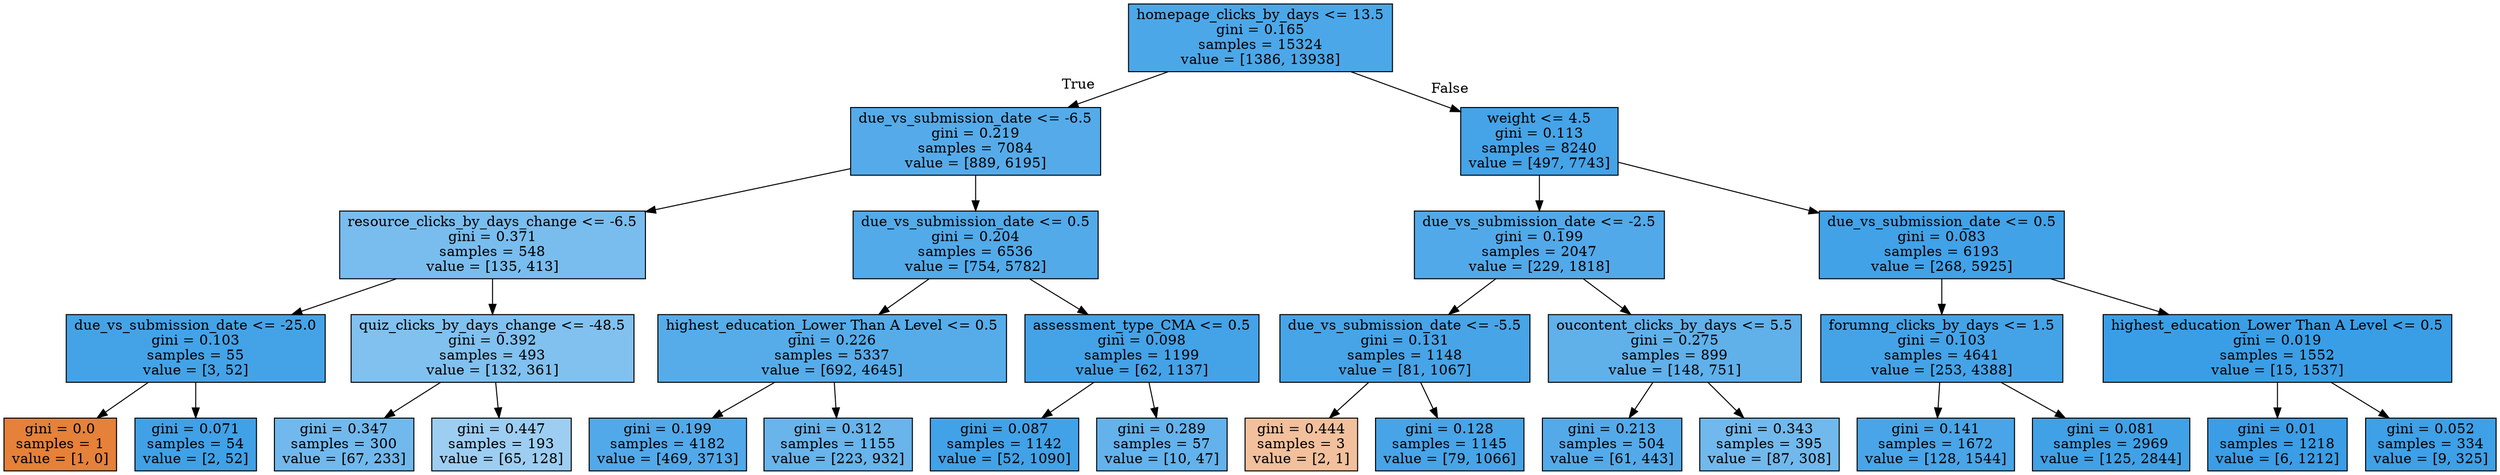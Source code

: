 digraph Tree {
node [shape=box, style="filled", color="black"] ;
0 [label="homepage_clicks_by_days <= 13.5\ngini = 0.165\nsamples = 15324\nvalue = [1386, 13938]", fillcolor="#399de5e6"] ;
1 [label="due_vs_submission_date <= -6.5\ngini = 0.219\nsamples = 7084\nvalue = [889, 6195]", fillcolor="#399de5da"] ;
0 -> 1 [labeldistance=2.5, labelangle=45, headlabel="True"] ;
2 [label="resource_clicks_by_days_change <= -6.5\ngini = 0.371\nsamples = 548\nvalue = [135, 413]", fillcolor="#399de5ac"] ;
1 -> 2 ;
3 [label="due_vs_submission_date <= -25.0\ngini = 0.103\nsamples = 55\nvalue = [3, 52]", fillcolor="#399de5f0"] ;
2 -> 3 ;
4 [label="gini = 0.0\nsamples = 1\nvalue = [1, 0]", fillcolor="#e58139ff"] ;
3 -> 4 ;
5 [label="gini = 0.071\nsamples = 54\nvalue = [2, 52]", fillcolor="#399de5f5"] ;
3 -> 5 ;
6 [label="quiz_clicks_by_days_change <= -48.5\ngini = 0.392\nsamples = 493\nvalue = [132, 361]", fillcolor="#399de5a2"] ;
2 -> 6 ;
7 [label="gini = 0.347\nsamples = 300\nvalue = [67, 233]", fillcolor="#399de5b6"] ;
6 -> 7 ;
8 [label="gini = 0.447\nsamples = 193\nvalue = [65, 128]", fillcolor="#399de57e"] ;
6 -> 8 ;
9 [label="due_vs_submission_date <= 0.5\ngini = 0.204\nsamples = 6536\nvalue = [754, 5782]", fillcolor="#399de5de"] ;
1 -> 9 ;
10 [label="highest_education_Lower Than A Level <= 0.5\ngini = 0.226\nsamples = 5337\nvalue = [692, 4645]", fillcolor="#399de5d9"] ;
9 -> 10 ;
11 [label="gini = 0.199\nsamples = 4182\nvalue = [469, 3713]", fillcolor="#399de5df"] ;
10 -> 11 ;
12 [label="gini = 0.312\nsamples = 1155\nvalue = [223, 932]", fillcolor="#399de5c2"] ;
10 -> 12 ;
13 [label="assessment_type_CMA <= 0.5\ngini = 0.098\nsamples = 1199\nvalue = [62, 1137]", fillcolor="#399de5f1"] ;
9 -> 13 ;
14 [label="gini = 0.087\nsamples = 1142\nvalue = [52, 1090]", fillcolor="#399de5f3"] ;
13 -> 14 ;
15 [label="gini = 0.289\nsamples = 57\nvalue = [10, 47]", fillcolor="#399de5c9"] ;
13 -> 15 ;
16 [label="weight <= 4.5\ngini = 0.113\nsamples = 8240\nvalue = [497, 7743]", fillcolor="#399de5ef"] ;
0 -> 16 [labeldistance=2.5, labelangle=-45, headlabel="False"] ;
17 [label="due_vs_submission_date <= -2.5\ngini = 0.199\nsamples = 2047\nvalue = [229, 1818]", fillcolor="#399de5df"] ;
16 -> 17 ;
18 [label="due_vs_submission_date <= -5.5\ngini = 0.131\nsamples = 1148\nvalue = [81, 1067]", fillcolor="#399de5ec"] ;
17 -> 18 ;
19 [label="gini = 0.444\nsamples = 3\nvalue = [2, 1]", fillcolor="#e581397f"] ;
18 -> 19 ;
20 [label="gini = 0.128\nsamples = 1145\nvalue = [79, 1066]", fillcolor="#399de5ec"] ;
18 -> 20 ;
21 [label="oucontent_clicks_by_days <= 5.5\ngini = 0.275\nsamples = 899\nvalue = [148, 751]", fillcolor="#399de5cd"] ;
17 -> 21 ;
22 [label="gini = 0.213\nsamples = 504\nvalue = [61, 443]", fillcolor="#399de5dc"] ;
21 -> 22 ;
23 [label="gini = 0.343\nsamples = 395\nvalue = [87, 308]", fillcolor="#399de5b7"] ;
21 -> 23 ;
24 [label="due_vs_submission_date <= 0.5\ngini = 0.083\nsamples = 6193\nvalue = [268, 5925]", fillcolor="#399de5f3"] ;
16 -> 24 ;
25 [label="forumng_clicks_by_days <= 1.5\ngini = 0.103\nsamples = 4641\nvalue = [253, 4388]", fillcolor="#399de5f0"] ;
24 -> 25 ;
26 [label="gini = 0.141\nsamples = 1672\nvalue = [128, 1544]", fillcolor="#399de5ea"] ;
25 -> 26 ;
27 [label="gini = 0.081\nsamples = 2969\nvalue = [125, 2844]", fillcolor="#399de5f4"] ;
25 -> 27 ;
28 [label="highest_education_Lower Than A Level <= 0.5\ngini = 0.019\nsamples = 1552\nvalue = [15, 1537]", fillcolor="#399de5fd"] ;
24 -> 28 ;
29 [label="gini = 0.01\nsamples = 1218\nvalue = [6, 1212]", fillcolor="#399de5fe"] ;
28 -> 29 ;
30 [label="gini = 0.052\nsamples = 334\nvalue = [9, 325]", fillcolor="#399de5f8"] ;
28 -> 30 ;
}